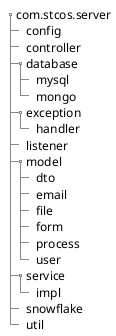 @startsalt
{
{T
 + com.stcos.server
 ++ config
 ++ controller
 ++ database
 +++ mysql
 +++ mongo
 ++ exception
 +++ handler
 ++ listener
 ++ model
 +++ dto
 +++ email
 +++ file
 +++ form
 +++ process
 +++ user
 ++ service
 +++ impl
 ++ snowflake
 ++ util
}
}
@endsalt
